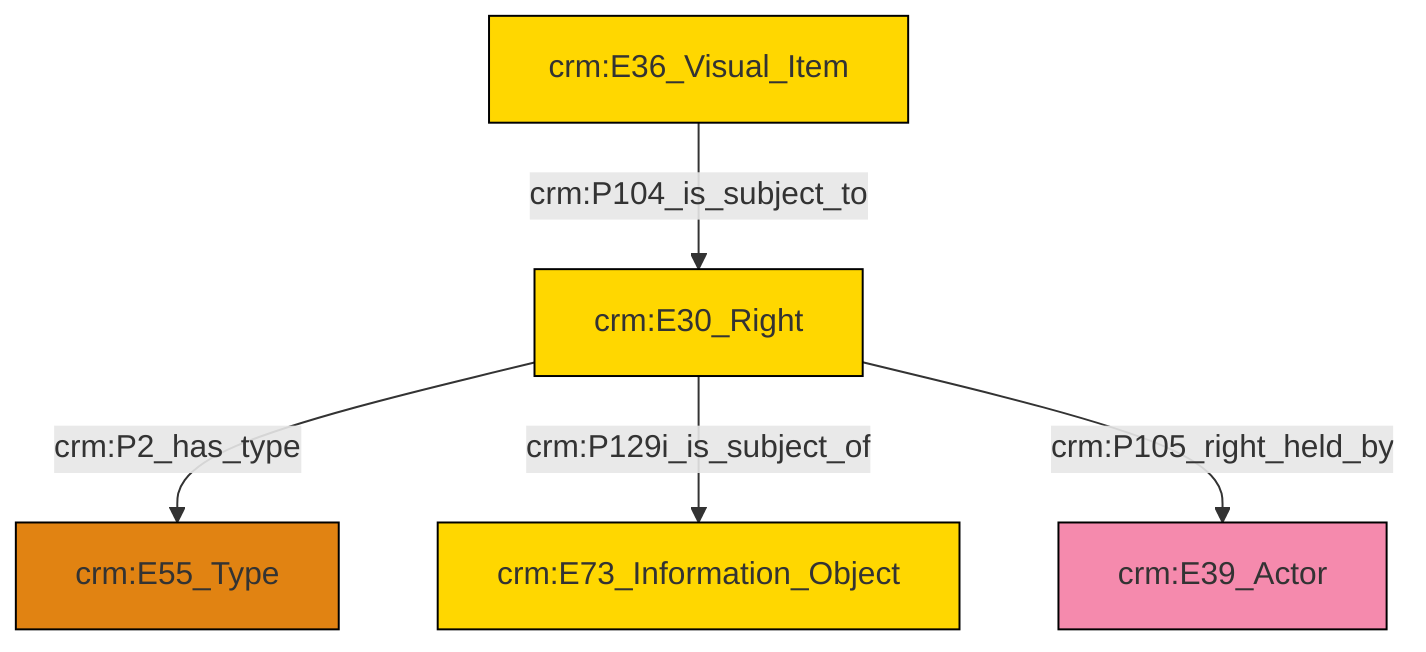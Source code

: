 graph TD
classDef Literal fill:#f2f2f2,stroke:#000000;
classDef CRM_Entity fill:#FFFFFF,stroke:#000000;
classDef Temporal_Entity fill:#00C9E6, stroke:#000000;
classDef Type fill:#E18312, stroke:#000000;
classDef Time-Span fill:#2C9C91, stroke:#000000;
classDef Appellation fill:#FFEB7F, stroke:#000000;
classDef Place fill:#008836, stroke:#000000;
classDef Persistent_Item fill:#B266B2, stroke:#000000;
classDef Conceptual_Object fill:#FFD700, stroke:#000000;
classDef Physical_Thing fill:#D2B48C, stroke:#000000;
classDef Actor fill:#f58aad, stroke:#000000;
classDef PC_Classes fill:#4ce600, stroke:#000000;
classDef Multi fill:#cccccc,stroke:#000000;

4["crm:E36_Visual_Item"]:::Conceptual_Object -->|crm:P104_is_subject_to| 5["crm:E30_Right"]:::Conceptual_Object
5["crm:E30_Right"]:::Conceptual_Object -->|crm:P2_has_type| 0["crm:E55_Type"]:::Type
5["crm:E30_Right"]:::Conceptual_Object -->|crm:P129i_is_subject_of| 6["crm:E73_Information_Object"]:::Conceptual_Object
5["crm:E30_Right"]:::Conceptual_Object -->|crm:P105_right_held_by| 2["crm:E39_Actor"]:::Actor